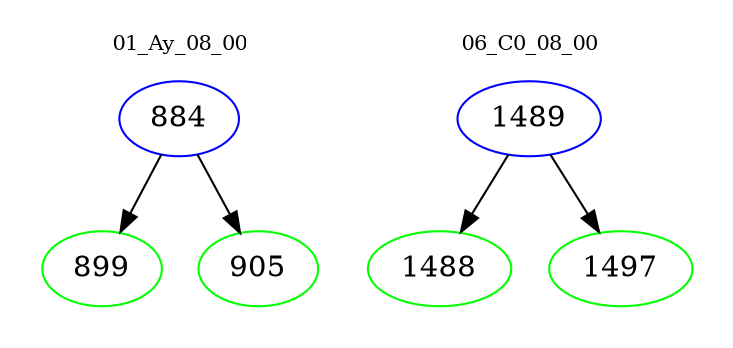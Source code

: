 digraph{
subgraph cluster_0 {
color = white
label = "01_Ay_08_00";
fontsize=10;
T0_884 [label="884", color="blue"]
T0_884 -> T0_899 [color="black"]
T0_899 [label="899", color="green"]
T0_884 -> T0_905 [color="black"]
T0_905 [label="905", color="green"]
}
subgraph cluster_1 {
color = white
label = "06_C0_08_00";
fontsize=10;
T1_1489 [label="1489", color="blue"]
T1_1489 -> T1_1488 [color="black"]
T1_1488 [label="1488", color="green"]
T1_1489 -> T1_1497 [color="black"]
T1_1497 [label="1497", color="green"]
}
}
